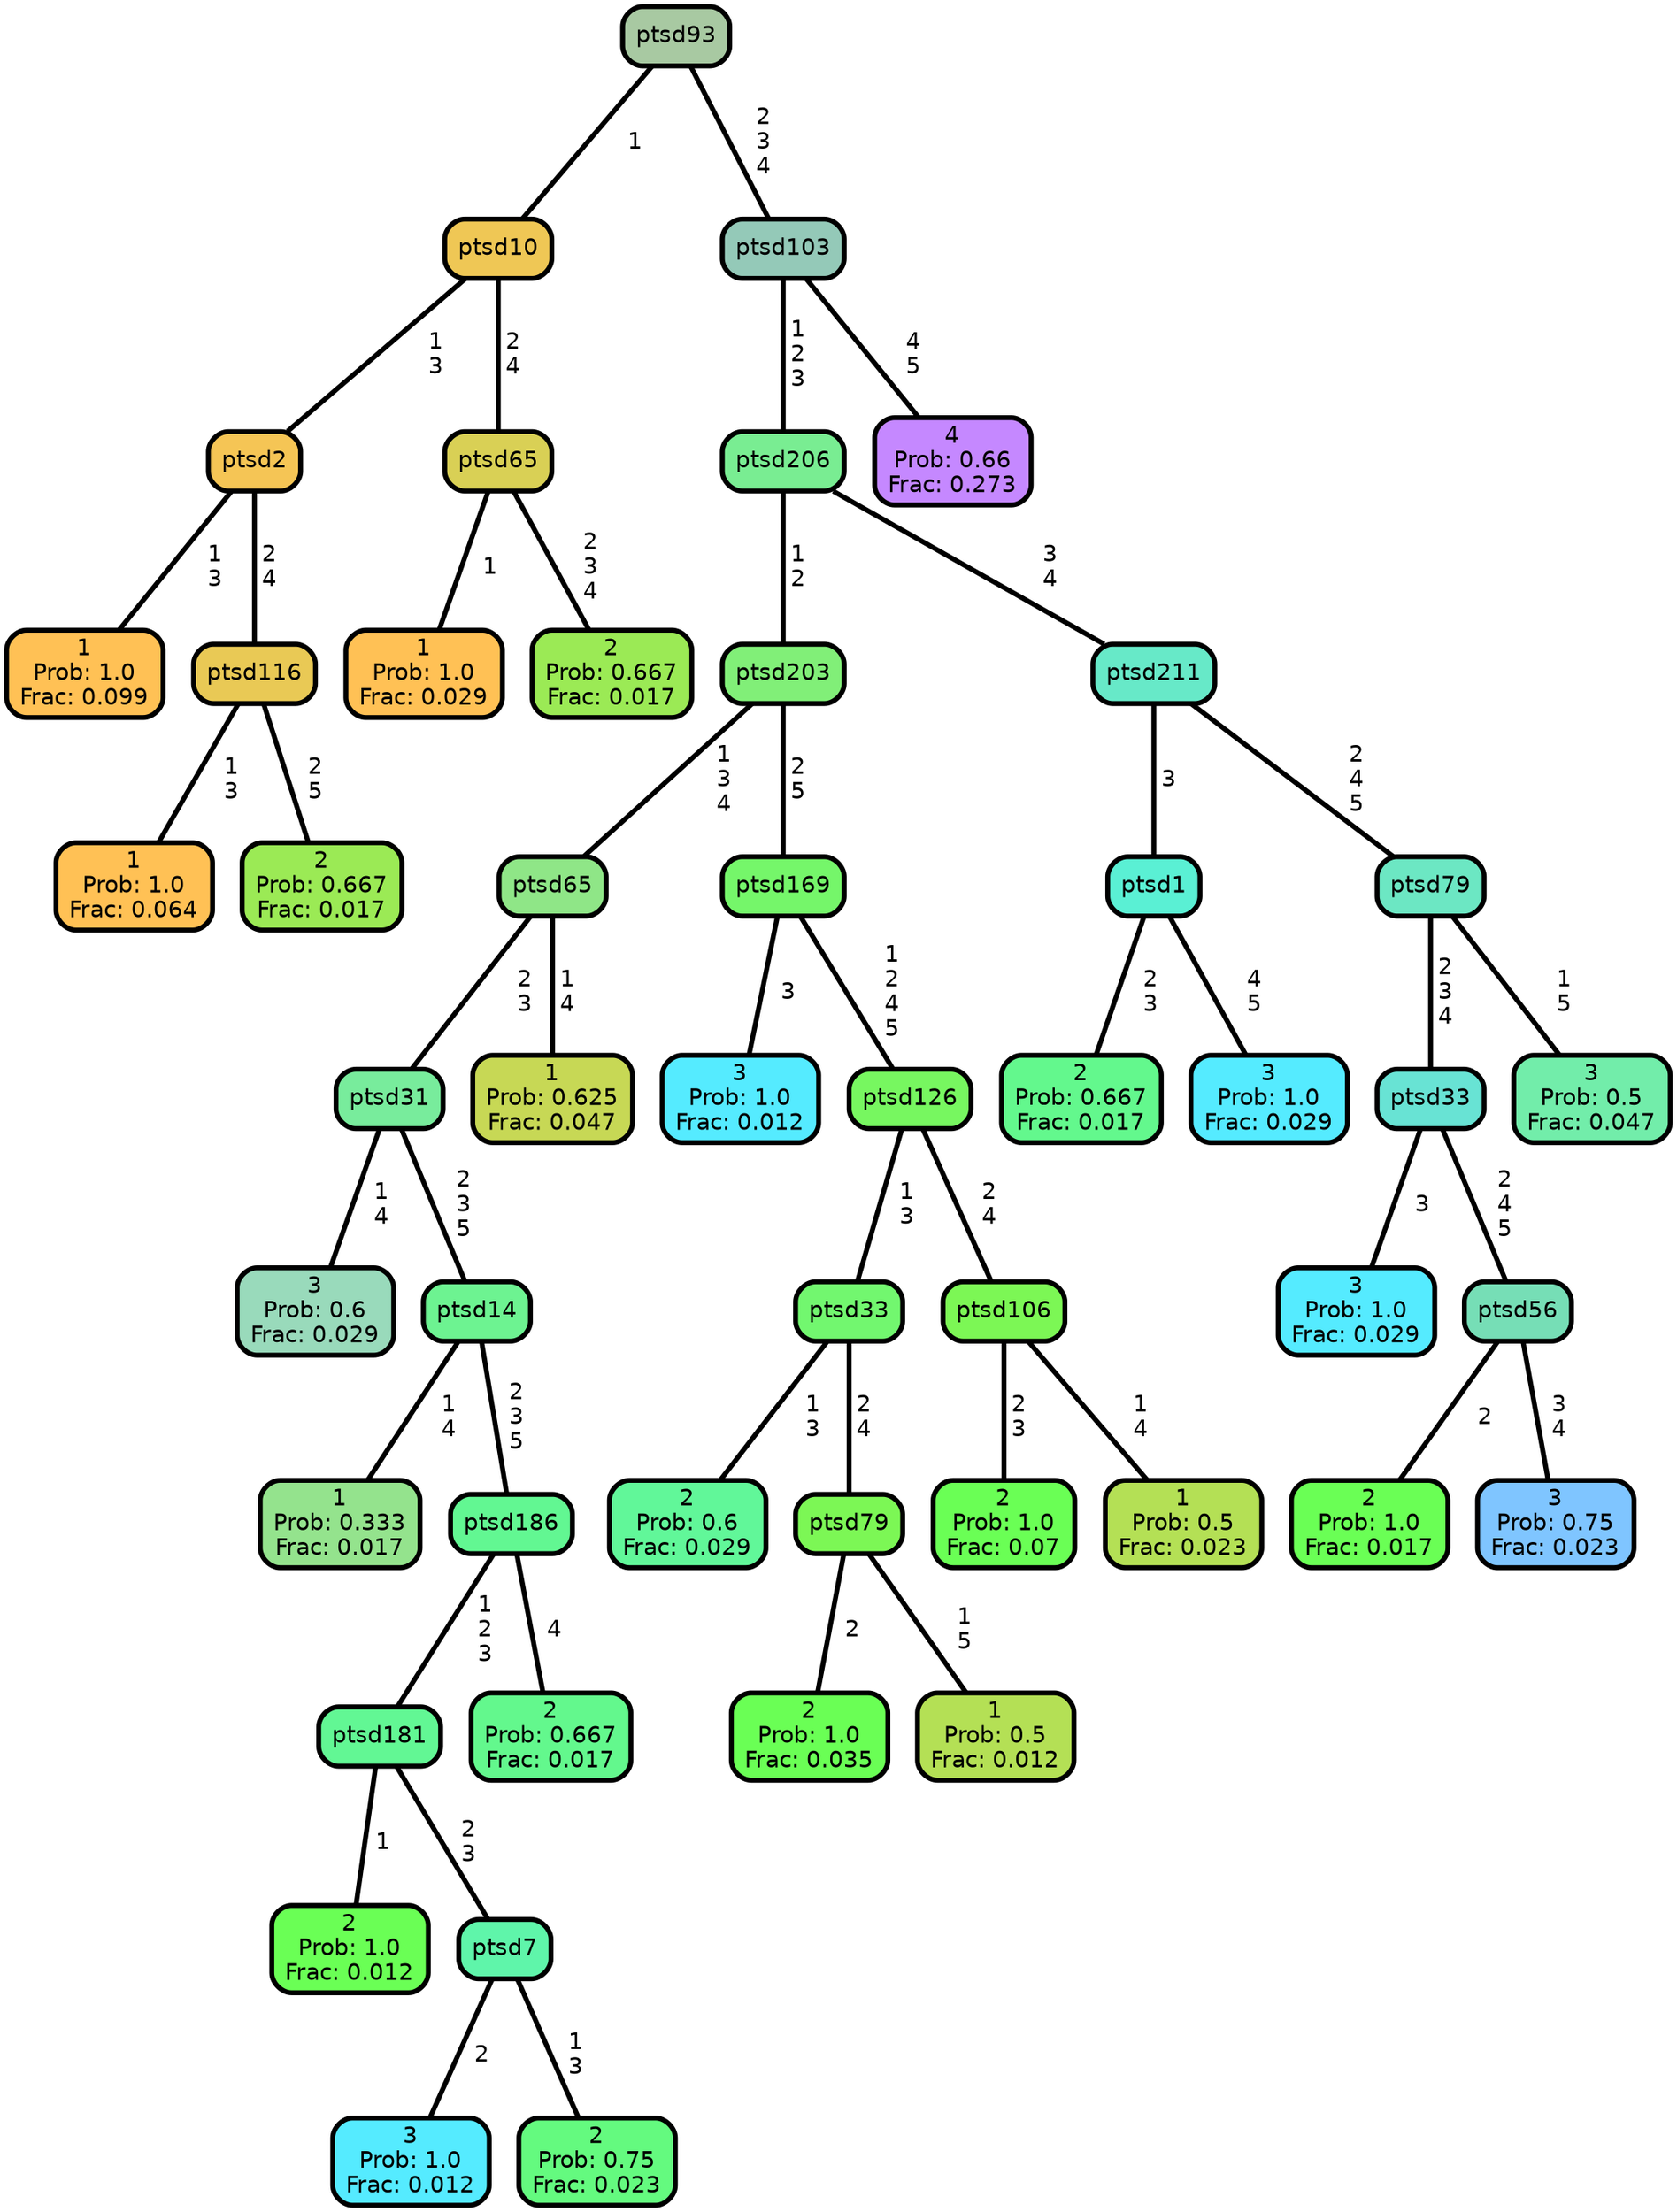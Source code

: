 graph Tree {
node [shape=box, style="filled, rounded",color="black",penwidth="3",fontcolor="black",                 fontname=helvetica] ;
graph [ranksep="0 equally", splines=straight,                 bgcolor=transparent, dpi=200] ;
edge [fontname=helvetica, color=black] ;
0 [label="1
Prob: 1.0
Frac: 0.099", fillcolor="#ffc155"] ;
1 [label="ptsd2", fillcolor="#f5c555"] ;
2 [label="1
Prob: 1.0
Frac: 0.064", fillcolor="#ffc155"] ;
3 [label="ptsd116", fillcolor="#e9c955"] ;
4 [label="2
Prob: 0.667
Frac: 0.017", fillcolor="#9bea55"] ;
5 [label="ptsd10", fillcolor="#efc755"] ;
6 [label="1
Prob: 1.0
Frac: 0.029", fillcolor="#ffc155"] ;
7 [label="ptsd65", fillcolor="#d9d055"] ;
8 [label="2
Prob: 0.667
Frac: 0.017", fillcolor="#9bea55"] ;
9 [label="ptsd93", fillcolor="#a8c9a2"] ;
10 [label="3
Prob: 0.6
Frac: 0.029", fillcolor="#99dabb"] ;
11 [label="ptsd31", fillcolor="#78ec9c"] ;
12 [label="1
Prob: 0.333
Frac: 0.017", fillcolor="#94e38d"] ;
13 [label="ptsd14", fillcolor="#6df391"] ;
14 [label="2
Prob: 1.0
Frac: 0.012", fillcolor="#6aff55"] ;
15 [label="ptsd181", fillcolor="#62f794"] ;
16 [label="3
Prob: 1.0
Frac: 0.012", fillcolor="#55ebff"] ;
17 [label="ptsd7", fillcolor="#5ff5aa"] ;
18 [label="2
Prob: 0.75
Frac: 0.023", fillcolor="#64fa7f"] ;
19 [label="ptsd186", fillcolor="#62f792"] ;
20 [label="2
Prob: 0.667
Frac: 0.017", fillcolor="#63f88d"] ;
21 [label="ptsd65", fillcolor="#8fe687"] ;
22 [label="1
Prob: 0.625
Frac: 0.047", fillcolor="#c7d855"] ;
23 [label="ptsd203", fillcolor="#81ef78"] ;
24 [label="3
Prob: 1.0
Frac: 0.012", fillcolor="#55ebff"] ;
25 [label="ptsd169", fillcolor="#75f66a"] ;
26 [label="2
Prob: 0.6
Frac: 0.029", fillcolor="#61f799"] ;
27 [label="ptsd33", fillcolor="#72f76f"] ;
28 [label="2
Prob: 1.0
Frac: 0.035", fillcolor="#6aff55"] ;
29 [label="ptsd79", fillcolor="#7cf755"] ;
30 [label="1
Prob: 0.5
Frac: 0.012", fillcolor="#b4e055"] ;
31 [label="ptsd126", fillcolor="#77f760"] ;
32 [label="2
Prob: 1.0
Frac: 0.07", fillcolor="#6aff55"] ;
33 [label="ptsd106", fillcolor="#7cf755"] ;
34 [label="1
Prob: 0.5
Frac: 0.023", fillcolor="#b4e055"] ;
35 [label="ptsd206", fillcolor="#79ed92"] ;
36 [label="2
Prob: 0.667
Frac: 0.017", fillcolor="#63f88d"] ;
37 [label="ptsd1", fillcolor="#5af0d4"] ;
38 [label="3
Prob: 1.0
Frac: 0.029", fillcolor="#55ebff"] ;
39 [label="ptsd211", fillcolor="#67e9c8"] ;
40 [label="3
Prob: 1.0
Frac: 0.029", fillcolor="#55ebff"] ;
41 [label="ptsd33", fillcolor="#68e3d4"] ;
42 [label="2
Prob: 1.0
Frac: 0.017", fillcolor="#6aff55"] ;
43 [label="ptsd56", fillcolor="#76deb6"] ;
44 [label="3
Prob: 0.75
Frac: 0.023", fillcolor="#7fc5ff"] ;
45 [label="ptsd79", fillcolor="#6ce7c3"] ;
46 [label="3
Prob: 0.5
Frac: 0.047", fillcolor="#72edaa"] ;
47 [label="ptsd103", fillcolor="#94c9b8"] ;
48 [label="4
Prob: 0.66
Frac: 0.273", fillcolor="#c588ff"] ;
1 -- 0 [label=" 1\n 3",penwidth=3] ;
1 -- 3 [label=" 2\n 4",penwidth=3] ;
3 -- 2 [label=" 1\n 3",penwidth=3] ;
3 -- 4 [label=" 2\n 5",penwidth=3] ;
5 -- 1 [label=" 1\n 3",penwidth=3] ;
5 -- 7 [label=" 2\n 4",penwidth=3] ;
7 -- 6 [label=" 1",penwidth=3] ;
7 -- 8 [label=" 2\n 3\n 4",penwidth=3] ;
9 -- 5 [label=" 1",penwidth=3] ;
9 -- 47 [label=" 2\n 3\n 4",penwidth=3] ;
11 -- 10 [label=" 1\n 4",penwidth=3] ;
11 -- 13 [label=" 2\n 3\n 5",penwidth=3] ;
13 -- 12 [label=" 1\n 4",penwidth=3] ;
13 -- 19 [label=" 2\n 3\n 5",penwidth=3] ;
15 -- 14 [label=" 1",penwidth=3] ;
15 -- 17 [label=" 2\n 3",penwidth=3] ;
17 -- 16 [label=" 2",penwidth=3] ;
17 -- 18 [label=" 1\n 3",penwidth=3] ;
19 -- 15 [label=" 1\n 2\n 3",penwidth=3] ;
19 -- 20 [label=" 4",penwidth=3] ;
21 -- 11 [label=" 2\n 3",penwidth=3] ;
21 -- 22 [label=" 1\n 4",penwidth=3] ;
23 -- 21 [label=" 1\n 3\n 4",penwidth=3] ;
23 -- 25 [label=" 2\n 5",penwidth=3] ;
25 -- 24 [label=" 3",penwidth=3] ;
25 -- 31 [label=" 1\n 2\n 4\n 5",penwidth=3] ;
27 -- 26 [label=" 1\n 3",penwidth=3] ;
27 -- 29 [label=" 2\n 4",penwidth=3] ;
29 -- 28 [label=" 2",penwidth=3] ;
29 -- 30 [label=" 1\n 5",penwidth=3] ;
31 -- 27 [label=" 1\n 3",penwidth=3] ;
31 -- 33 [label=" 2\n 4",penwidth=3] ;
33 -- 32 [label=" 2\n 3",penwidth=3] ;
33 -- 34 [label=" 1\n 4",penwidth=3] ;
35 -- 23 [label=" 1\n 2",penwidth=3] ;
35 -- 39 [label=" 3\n 4",penwidth=3] ;
37 -- 36 [label=" 2\n 3",penwidth=3] ;
37 -- 38 [label=" 4\n 5",penwidth=3] ;
39 -- 37 [label=" 3",penwidth=3] ;
39 -- 45 [label=" 2\n 4\n 5",penwidth=3] ;
41 -- 40 [label=" 3",penwidth=3] ;
41 -- 43 [label=" 2\n 4\n 5",penwidth=3] ;
43 -- 42 [label=" 2",penwidth=3] ;
43 -- 44 [label=" 3\n 4",penwidth=3] ;
45 -- 41 [label=" 2\n 3\n 4",penwidth=3] ;
45 -- 46 [label=" 1\n 5",penwidth=3] ;
47 -- 35 [label=" 1\n 2\n 3",penwidth=3] ;
47 -- 48 [label=" 4\n 5",penwidth=3] ;
{rank = same;}}